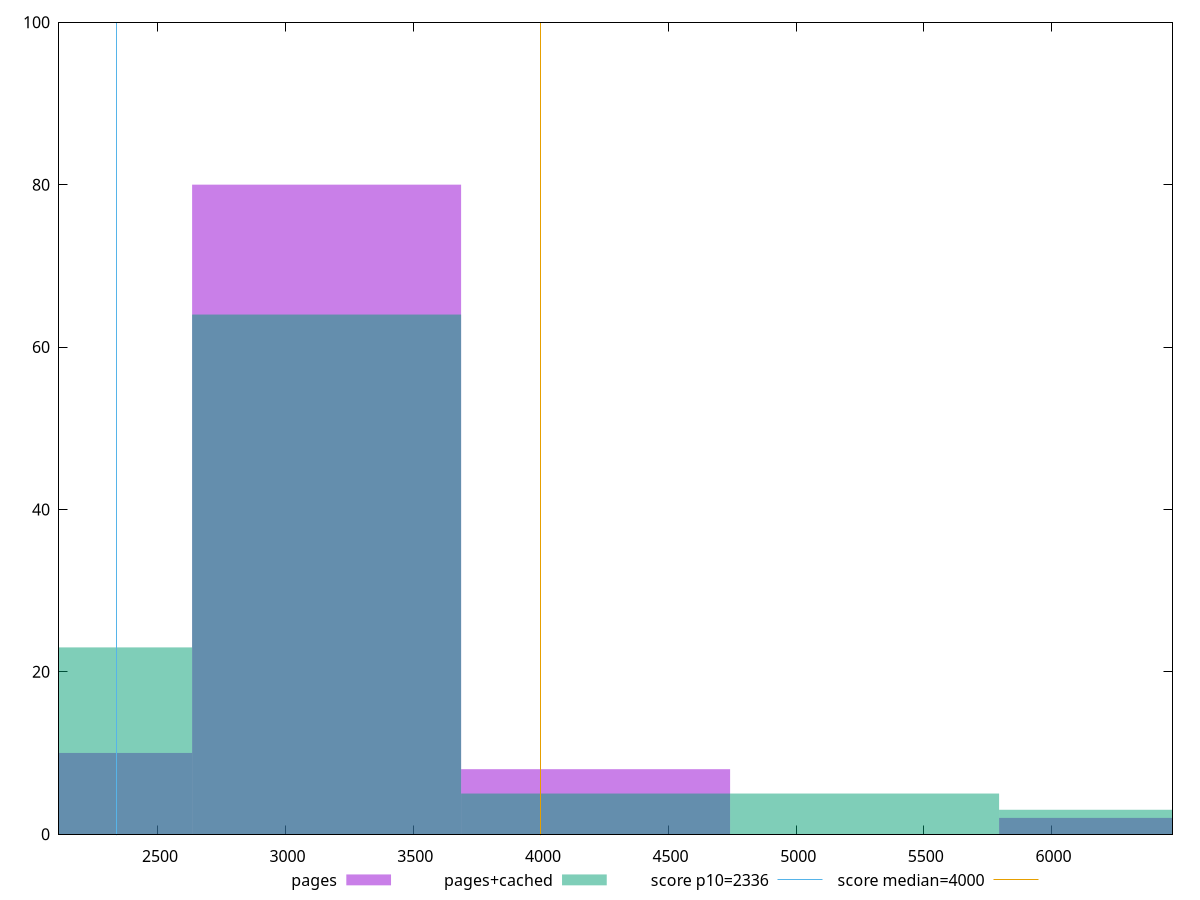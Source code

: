 reset

$pages <<EOF
3160.7339768862203 80
4214.311969181627 8
6321.4679537724405 2
2107.1559845908137 10
EOF

$pagesCached <<EOF
4214.311969181627 5
2107.1559845908137 23
3160.7339768862203 64
6321.4679537724405 3
5267.889961477034 5
EOF

set key outside below
set boxwidth 1053.5779922954068
set xrange [2112.602:6473.8195]
set yrange [0:100]
set trange [0:100]
set style fill transparent solid 0.5 noborder

set parametric
set terminal svg size 640, 500 enhanced background rgb 'white'
set output "reprap/first-contentful-paint/comparison/histogram/0_vs_1.svg"

plot $pages title "pages" with boxes, \
     $pagesCached title "pages+cached" with boxes, \
     2336,t title "score p10=2336", \
     4000,t title "score median=4000"

reset
